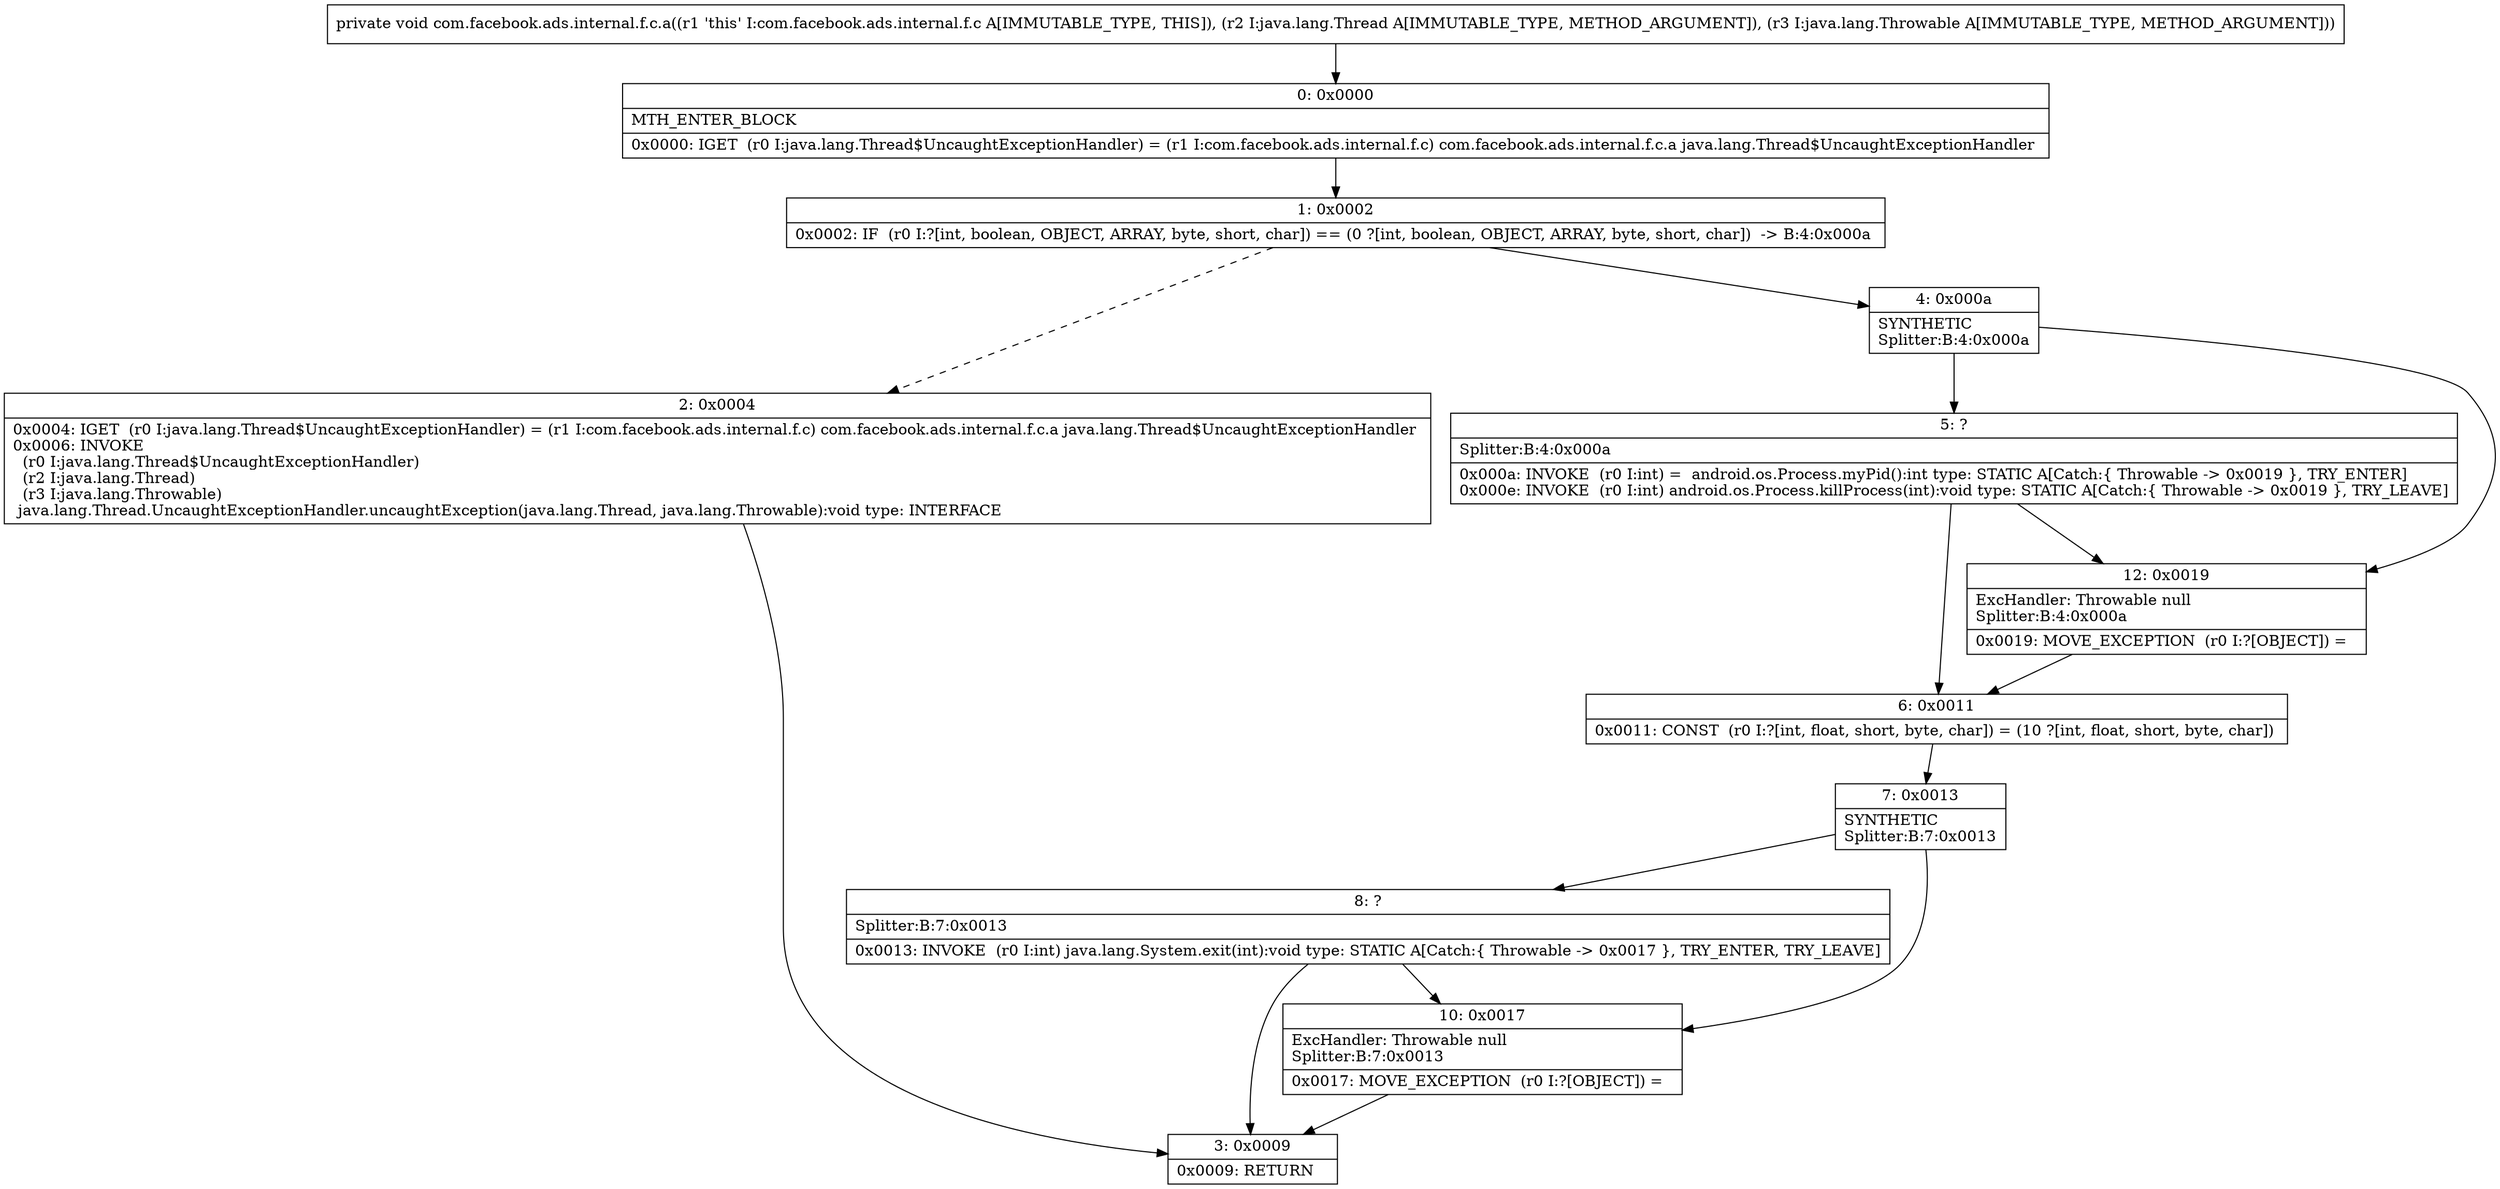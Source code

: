 digraph "CFG forcom.facebook.ads.internal.f.c.a(Ljava\/lang\/Thread;Ljava\/lang\/Throwable;)V" {
Node_0 [shape=record,label="{0\:\ 0x0000|MTH_ENTER_BLOCK\l|0x0000: IGET  (r0 I:java.lang.Thread$UncaughtExceptionHandler) = (r1 I:com.facebook.ads.internal.f.c) com.facebook.ads.internal.f.c.a java.lang.Thread$UncaughtExceptionHandler \l}"];
Node_1 [shape=record,label="{1\:\ 0x0002|0x0002: IF  (r0 I:?[int, boolean, OBJECT, ARRAY, byte, short, char]) == (0 ?[int, boolean, OBJECT, ARRAY, byte, short, char])  \-\> B:4:0x000a \l}"];
Node_2 [shape=record,label="{2\:\ 0x0004|0x0004: IGET  (r0 I:java.lang.Thread$UncaughtExceptionHandler) = (r1 I:com.facebook.ads.internal.f.c) com.facebook.ads.internal.f.c.a java.lang.Thread$UncaughtExceptionHandler \l0x0006: INVOKE  \l  (r0 I:java.lang.Thread$UncaughtExceptionHandler)\l  (r2 I:java.lang.Thread)\l  (r3 I:java.lang.Throwable)\l java.lang.Thread.UncaughtExceptionHandler.uncaughtException(java.lang.Thread, java.lang.Throwable):void type: INTERFACE \l}"];
Node_3 [shape=record,label="{3\:\ 0x0009|0x0009: RETURN   \l}"];
Node_4 [shape=record,label="{4\:\ 0x000a|SYNTHETIC\lSplitter:B:4:0x000a\l}"];
Node_5 [shape=record,label="{5\:\ ?|Splitter:B:4:0x000a\l|0x000a: INVOKE  (r0 I:int) =  android.os.Process.myPid():int type: STATIC A[Catch:\{ Throwable \-\> 0x0019 \}, TRY_ENTER]\l0x000e: INVOKE  (r0 I:int) android.os.Process.killProcess(int):void type: STATIC A[Catch:\{ Throwable \-\> 0x0019 \}, TRY_LEAVE]\l}"];
Node_6 [shape=record,label="{6\:\ 0x0011|0x0011: CONST  (r0 I:?[int, float, short, byte, char]) = (10 ?[int, float, short, byte, char]) \l}"];
Node_7 [shape=record,label="{7\:\ 0x0013|SYNTHETIC\lSplitter:B:7:0x0013\l}"];
Node_8 [shape=record,label="{8\:\ ?|Splitter:B:7:0x0013\l|0x0013: INVOKE  (r0 I:int) java.lang.System.exit(int):void type: STATIC A[Catch:\{ Throwable \-\> 0x0017 \}, TRY_ENTER, TRY_LEAVE]\l}"];
Node_10 [shape=record,label="{10\:\ 0x0017|ExcHandler: Throwable null\lSplitter:B:7:0x0013\l|0x0017: MOVE_EXCEPTION  (r0 I:?[OBJECT]) =  \l}"];
Node_12 [shape=record,label="{12\:\ 0x0019|ExcHandler: Throwable null\lSplitter:B:4:0x000a\l|0x0019: MOVE_EXCEPTION  (r0 I:?[OBJECT]) =  \l}"];
MethodNode[shape=record,label="{private void com.facebook.ads.internal.f.c.a((r1 'this' I:com.facebook.ads.internal.f.c A[IMMUTABLE_TYPE, THIS]), (r2 I:java.lang.Thread A[IMMUTABLE_TYPE, METHOD_ARGUMENT]), (r3 I:java.lang.Throwable A[IMMUTABLE_TYPE, METHOD_ARGUMENT])) }"];
MethodNode -> Node_0;
Node_0 -> Node_1;
Node_1 -> Node_2[style=dashed];
Node_1 -> Node_4;
Node_2 -> Node_3;
Node_4 -> Node_5;
Node_4 -> Node_12;
Node_5 -> Node_6;
Node_5 -> Node_12;
Node_6 -> Node_7;
Node_7 -> Node_8;
Node_7 -> Node_10;
Node_8 -> Node_10;
Node_8 -> Node_3;
Node_10 -> Node_3;
Node_12 -> Node_6;
}

